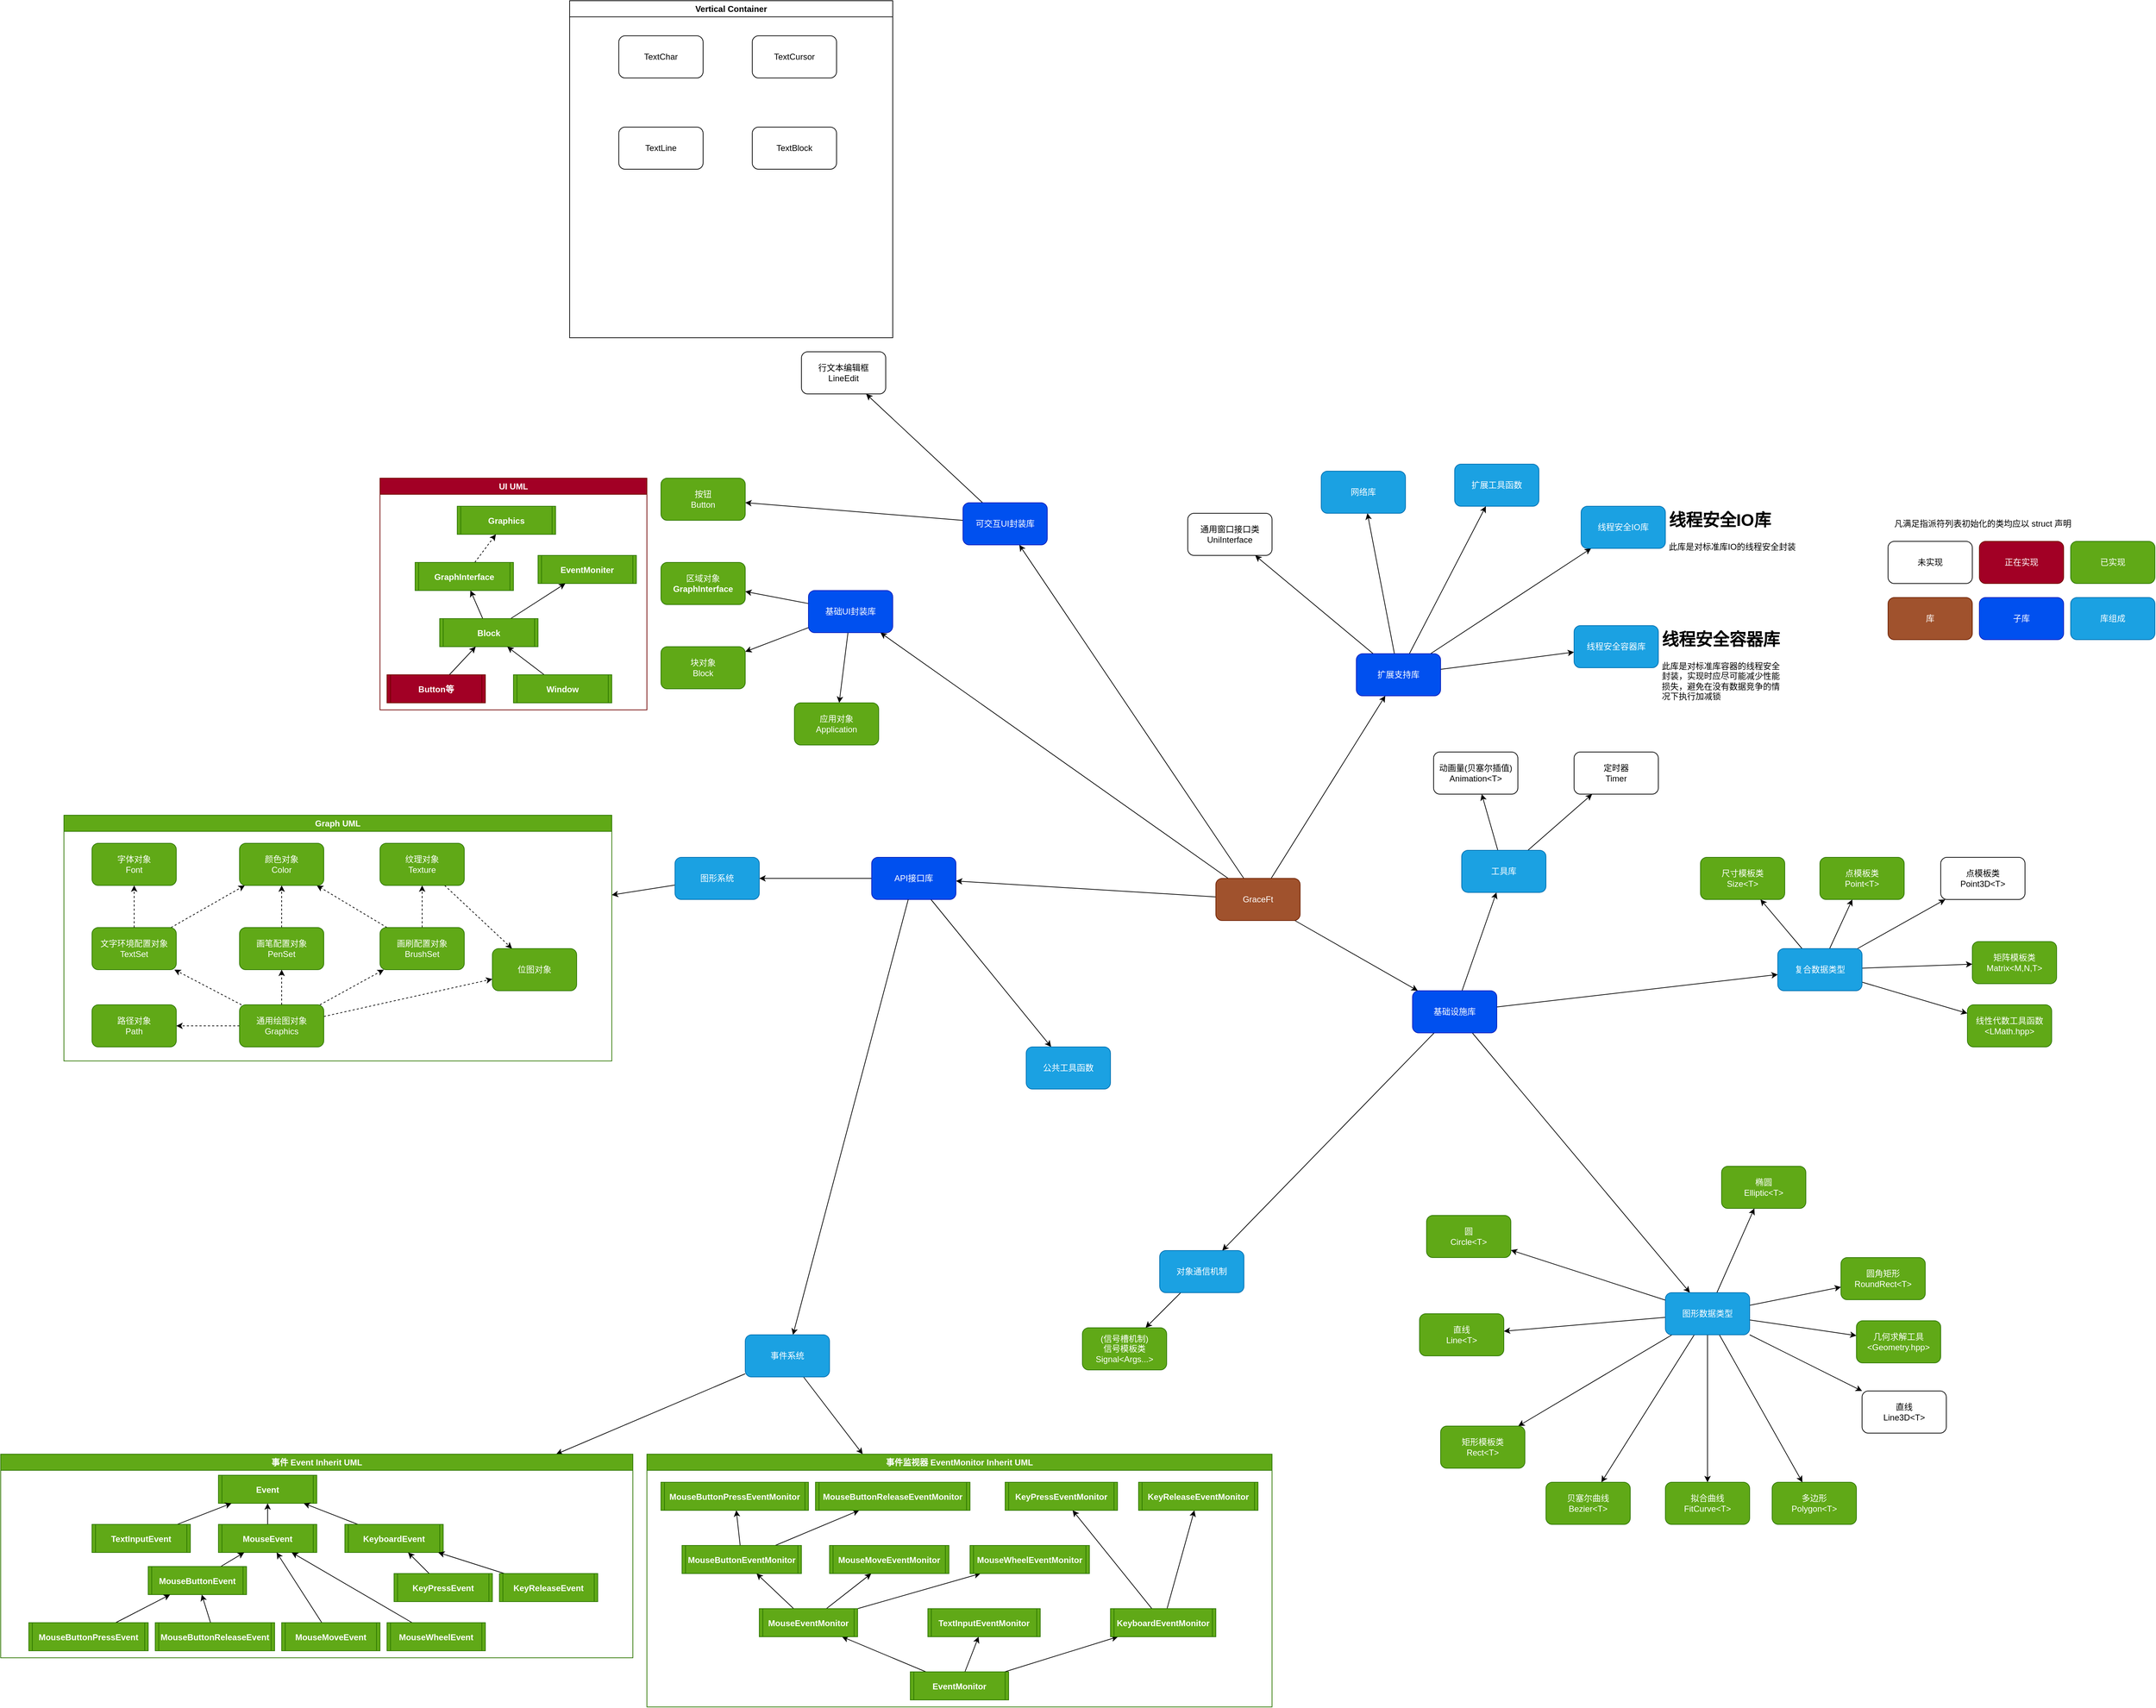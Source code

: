 <mxfile>
    <diagram id="NkuJCX3ARFkseNm6hfjC" name="第 1 页">
        <mxGraphModel dx="3231" dy="2379" grid="1" gridSize="10" guides="1" tooltips="1" connect="1" arrows="1" fold="1" page="0" pageScale="1" pageWidth="827" pageHeight="1169" math="0" shadow="0">
            <root>
                <mxCell id="0"/>
                <mxCell id="1" parent="0"/>
                <mxCell id="20" style="edgeStyle=none;html=1;" parent="1" source="2" target="3" edge="1">
                    <mxGeometry relative="1" as="geometry"/>
                </mxCell>
                <mxCell id="21" style="edgeStyle=none;html=1;" parent="1" source="84" target="4" edge="1">
                    <mxGeometry relative="1" as="geometry"/>
                </mxCell>
                <mxCell id="27" style="edgeStyle=none;html=1;" parent="1" source="2" target="26" edge="1">
                    <mxGeometry relative="1" as="geometry"/>
                </mxCell>
                <mxCell id="30" style="edgeStyle=none;html=1;" parent="1" source="2" target="29" edge="1">
                    <mxGeometry relative="1" as="geometry"/>
                </mxCell>
                <mxCell id="32" style="edgeStyle=none;html=1;" parent="1" source="84" target="31" edge="1">
                    <mxGeometry relative="1" as="geometry"/>
                </mxCell>
                <mxCell id="45" style="edgeStyle=none;html=1;" parent="1" source="2" target="44" edge="1">
                    <mxGeometry relative="1" as="geometry"/>
                </mxCell>
                <mxCell id="85" style="edgeStyle=none;html=1;" parent="1" source="2" target="84" edge="1">
                    <mxGeometry relative="1" as="geometry"/>
                </mxCell>
                <mxCell id="2" value="GraceFt" style="rounded=1;whiteSpace=wrap;html=1;fillColor=#a0522d;fontColor=#ffffff;strokeColor=#6D1F00;" parent="1" vertex="1">
                    <mxGeometry x="90" y="-240" width="120" height="60" as="geometry"/>
                </mxCell>
                <mxCell id="18" style="edgeStyle=none;html=1;" parent="1" source="3" target="6" edge="1">
                    <mxGeometry relative="1" as="geometry"/>
                </mxCell>
                <mxCell id="19" style="edgeStyle=none;html=1;" parent="1" source="3" target="7" edge="1">
                    <mxGeometry relative="1" as="geometry"/>
                </mxCell>
                <mxCell id="66" style="edgeStyle=none;html=1;" parent="1" source="3" target="65" edge="1">
                    <mxGeometry relative="1" as="geometry"/>
                </mxCell>
                <mxCell id="232" style="edgeStyle=none;html=1;" parent="1" source="3" target="231" edge="1">
                    <mxGeometry relative="1" as="geometry"/>
                </mxCell>
                <mxCell id="3" value="基础设施库" style="rounded=1;whiteSpace=wrap;html=1;fillColor=#0050ef;fontColor=#ffffff;strokeColor=#001DBC;" parent="1" vertex="1">
                    <mxGeometry x="370" y="-80" width="120" height="60" as="geometry"/>
                </mxCell>
                <mxCell id="4" value="线程安全容器库" style="rounded=1;whiteSpace=wrap;html=1;fillColor=#1ba1e2;fontColor=#ffffff;strokeColor=#006EAF;" parent="1" vertex="1">
                    <mxGeometry x="600" y="-600" width="120" height="60" as="geometry"/>
                </mxCell>
                <mxCell id="15" style="edgeStyle=none;html=1;" parent="1" source="6" target="9" edge="1">
                    <mxGeometry relative="1" as="geometry"/>
                </mxCell>
                <mxCell id="16" style="edgeStyle=none;html=1;" parent="1" source="6" target="10" edge="1">
                    <mxGeometry relative="1" as="geometry"/>
                </mxCell>
                <mxCell id="17" style="edgeStyle=none;html=1;" parent="1" source="65" target="11" edge="1">
                    <mxGeometry relative="1" as="geometry"/>
                </mxCell>
                <mxCell id="61" style="edgeStyle=none;html=1;" parent="1" source="6" target="60" edge="1">
                    <mxGeometry relative="1" as="geometry"/>
                </mxCell>
                <mxCell id="90" style="edgeStyle=none;html=1;" parent="1" source="6" target="88" edge="1">
                    <mxGeometry relative="1" as="geometry"/>
                </mxCell>
                <mxCell id="174" style="edgeStyle=none;html=1;" parent="1" source="6" target="173" edge="1">
                    <mxGeometry relative="1" as="geometry"/>
                </mxCell>
                <mxCell id="6" value="复合数据类型" style="rounded=1;whiteSpace=wrap;html=1;fillColor=#1ba1e2;fontColor=#ffffff;strokeColor=#006EAF;" parent="1" vertex="1">
                    <mxGeometry x="890" y="-140" width="120" height="60" as="geometry"/>
                </mxCell>
                <mxCell id="23" style="edgeStyle=none;html=1;" parent="1" source="7" target="22" edge="1">
                    <mxGeometry relative="1" as="geometry"/>
                </mxCell>
                <mxCell id="7" value="对象通信机制" style="rounded=1;whiteSpace=wrap;html=1;fillColor=#1ba1e2;fontColor=#ffffff;strokeColor=#006EAF;" parent="1" vertex="1">
                    <mxGeometry x="10" y="290" width="120" height="60" as="geometry"/>
                </mxCell>
                <mxCell id="9" value="点模板类&lt;br&gt;Point&amp;lt;T&amp;gt;" style="rounded=1;whiteSpace=wrap;html=1;fillColor=#60a917;strokeColor=#2D7600;fontColor=#ffffff;" parent="1" vertex="1">
                    <mxGeometry x="950" y="-270" width="120" height="60" as="geometry"/>
                </mxCell>
                <mxCell id="10" value="尺寸模板类&lt;br&gt;Size&amp;lt;T&amp;gt;" style="rounded=1;whiteSpace=wrap;html=1;fillColor=#60a917;fontColor=#ffffff;strokeColor=#2D7600;" parent="1" vertex="1">
                    <mxGeometry x="780" y="-270" width="120" height="60" as="geometry"/>
                </mxCell>
                <mxCell id="11" value="矩形模板类&lt;br&gt;Rect&amp;lt;T&amp;gt;" style="rounded=1;whiteSpace=wrap;html=1;fillColor=#60a917;fontColor=#ffffff;strokeColor=#2D7600;" parent="1" vertex="1">
                    <mxGeometry x="410" y="540" width="120" height="60" as="geometry"/>
                </mxCell>
                <mxCell id="22" value="(信号槽机制)&lt;br&gt;信号模板类&lt;br&gt;Signal&amp;lt;Args...&amp;gt;" style="rounded=1;whiteSpace=wrap;html=1;fillColor=#60a917;fontColor=#ffffff;strokeColor=#2D7600;" parent="1" vertex="1">
                    <mxGeometry x="-100" y="400" width="120" height="60" as="geometry"/>
                </mxCell>
                <mxCell id="59" style="edgeStyle=none;html=1;" parent="1" source="26" target="58" edge="1">
                    <mxGeometry relative="1" as="geometry"/>
                </mxCell>
                <mxCell id="182" style="edgeStyle=none;html=1;" parent="1" source="26" target="181" edge="1">
                    <mxGeometry relative="1" as="geometry"/>
                </mxCell>
                <mxCell id="26" value="API接口库" style="rounded=1;whiteSpace=wrap;html=1;fillColor=#0050ef;fontColor=#ffffff;strokeColor=#001DBC;" parent="1" vertex="1">
                    <mxGeometry x="-400" y="-270" width="120" height="60" as="geometry"/>
                </mxCell>
                <mxCell id="78" style="edgeStyle=none;html=1;" parent="1" source="29" target="77" edge="1">
                    <mxGeometry relative="1" as="geometry"/>
                </mxCell>
                <mxCell id="240" style="edgeStyle=none;html=1;" edge="1" parent="1" source="29" target="239">
                    <mxGeometry relative="1" as="geometry"/>
                </mxCell>
                <mxCell id="29" value="可交互UI封装库" style="rounded=1;whiteSpace=wrap;html=1;fillColor=#0050ef;fontColor=#ffffff;strokeColor=#001DBC;" parent="1" vertex="1">
                    <mxGeometry x="-270" y="-775" width="120" height="60" as="geometry"/>
                </mxCell>
                <mxCell id="31" value="线程安全IO库" style="rounded=1;whiteSpace=wrap;html=1;fillColor=#1ba1e2;fontColor=#ffffff;strokeColor=#006EAF;" parent="1" vertex="1">
                    <mxGeometry x="610" y="-770" width="120" height="60" as="geometry"/>
                </mxCell>
                <mxCell id="35" value="&lt;h1&gt;线程安全容器库&lt;/h1&gt;&lt;div&gt;此库是对标准库容器的线程安全封装，实现时应尽可能减少性能损失，避免在没有数据竞争的情况下执行加减锁&lt;/div&gt;" style="text;html=1;strokeColor=none;fillColor=none;spacing=5;spacingTop=-20;whiteSpace=wrap;overflow=hidden;rounded=0;" parent="1" vertex="1">
                    <mxGeometry x="720" y="-600" width="180" height="110" as="geometry"/>
                </mxCell>
                <mxCell id="36" value="&lt;h1&gt;线程安全IO库&lt;/h1&gt;&lt;div&gt;此库是对标准库IO的线程安全封装&lt;/div&gt;" style="text;html=1;strokeColor=none;fillColor=none;spacing=5;spacingTop=-20;whiteSpace=wrap;overflow=hidden;rounded=0;" parent="1" vertex="1">
                    <mxGeometry x="730" y="-770" width="190" height="70" as="geometry"/>
                </mxCell>
                <mxCell id="42" value="凡满足指派符列表初始化的类均应以 struct 声明" style="text;html=1;strokeColor=none;fillColor=none;align=center;verticalAlign=middle;whiteSpace=wrap;rounded=0;" parent="1" vertex="1">
                    <mxGeometry x="1047" y="-760" width="270" height="30" as="geometry"/>
                </mxCell>
                <mxCell id="51" style="edgeStyle=none;html=1;" parent="1" source="44" target="50" edge="1">
                    <mxGeometry relative="1" as="geometry"/>
                </mxCell>
                <mxCell id="53" style="edgeStyle=none;html=1;" parent="1" source="44" target="52" edge="1">
                    <mxGeometry relative="1" as="geometry"/>
                </mxCell>
                <mxCell id="227" style="edgeStyle=none;html=1;" parent="1" source="44" target="226" edge="1">
                    <mxGeometry relative="1" as="geometry"/>
                </mxCell>
                <mxCell id="44" value="基础UI封装库" style="rounded=1;whiteSpace=wrap;html=1;fillColor=#0050ef;fontColor=#ffffff;strokeColor=#001DBC;" parent="1" vertex="1">
                    <mxGeometry x="-490" y="-650" width="120" height="60" as="geometry"/>
                </mxCell>
                <mxCell id="50" value="区域对象&lt;br&gt;&lt;span style=&quot;color: rgb(255, 255, 255); font-weight: 700;&quot;&gt;GraphInterface&lt;/span&gt;" style="rounded=1;whiteSpace=wrap;html=1;fillColor=#60a917;fontColor=#ffffff;strokeColor=#2D7600;" parent="1" vertex="1">
                    <mxGeometry x="-700" y="-690" width="120" height="60" as="geometry"/>
                </mxCell>
                <mxCell id="52" value="块对象&lt;br&gt;Block" style="rounded=1;whiteSpace=wrap;html=1;fillColor=#60a917;fontColor=#ffffff;strokeColor=#2D7600;" parent="1" vertex="1">
                    <mxGeometry x="-700" y="-570" width="120" height="60" as="geometry"/>
                </mxCell>
                <mxCell id="57" style="edgeStyle=none;html=1;" parent="1" source="26" target="56" edge="1">
                    <mxGeometry relative="1" as="geometry"/>
                </mxCell>
                <mxCell id="152" style="edgeStyle=none;html=1;" parent="1" source="56" target="93" edge="1">
                    <mxGeometry relative="1" as="geometry"/>
                </mxCell>
                <mxCell id="153" style="edgeStyle=none;html=1;" parent="1" source="56" target="115" edge="1">
                    <mxGeometry relative="1" as="geometry"/>
                </mxCell>
                <mxCell id="56" value="事件系统" style="rounded=1;whiteSpace=wrap;html=1;fillColor=#1ba1e2;fontColor=#ffffff;strokeColor=#006EAF;" parent="1" vertex="1">
                    <mxGeometry x="-580" y="410" width="120" height="60" as="geometry"/>
                </mxCell>
                <mxCell id="58" value="公共工具函数" style="rounded=1;whiteSpace=wrap;html=1;fillColor=#1ba1e2;fontColor=#ffffff;strokeColor=#006EAF;" parent="1" vertex="1">
                    <mxGeometry x="-180" width="120" height="60" as="geometry"/>
                </mxCell>
                <mxCell id="60" value="矩阵模板类&lt;br&gt;Matrix&amp;lt;M,N,T&amp;gt;" style="rounded=1;whiteSpace=wrap;html=1;fillColor=#60a917;fontColor=#ffffff;strokeColor=#2D7600;fontStyle=0" parent="1" vertex="1">
                    <mxGeometry x="1167" y="-150" width="120" height="60" as="geometry"/>
                </mxCell>
                <mxCell id="62" value="未实现" style="rounded=1;whiteSpace=wrap;html=1;" parent="1" vertex="1">
                    <mxGeometry x="1047" y="-720" width="120" height="60" as="geometry"/>
                </mxCell>
                <mxCell id="63" value="正在实现" style="rounded=1;whiteSpace=wrap;html=1;fillColor=#a20025;fontColor=#ffffff;strokeColor=#6F0000;" parent="1" vertex="1">
                    <mxGeometry x="1177" y="-720" width="120" height="60" as="geometry"/>
                </mxCell>
                <mxCell id="64" value="已实现" style="rounded=1;whiteSpace=wrap;html=1;fillColor=#60a917;fontColor=#ffffff;strokeColor=#2D7600;" parent="1" vertex="1">
                    <mxGeometry x="1307" y="-720" width="120" height="60" as="geometry"/>
                </mxCell>
                <mxCell id="68" style="edgeStyle=none;html=1;" parent="1" source="65" target="213" edge="1">
                    <mxGeometry relative="1" as="geometry">
                        <mxPoint x="620" y="372.609" as="targetPoint"/>
                    </mxGeometry>
                </mxCell>
                <mxCell id="70" style="edgeStyle=none;html=1;" parent="1" source="65" target="69" edge="1">
                    <mxGeometry relative="1" as="geometry"/>
                </mxCell>
                <mxCell id="72" style="edgeStyle=none;html=1;" parent="1" source="65" target="71" edge="1">
                    <mxGeometry relative="1" as="geometry"/>
                </mxCell>
                <mxCell id="74" style="edgeStyle=none;html=1;" parent="1" source="65" target="214" edge="1">
                    <mxGeometry relative="1" as="geometry">
                        <mxPoint x="690" y="440" as="targetPoint"/>
                    </mxGeometry>
                </mxCell>
                <mxCell id="172" style="edgeStyle=none;html=1;" parent="1" source="65" target="171" edge="1">
                    <mxGeometry relative="1" as="geometry"/>
                </mxCell>
                <mxCell id="176" style="edgeStyle=none;html=1;" parent="1" source="65" target="175" edge="1">
                    <mxGeometry relative="1" as="geometry"/>
                </mxCell>
                <mxCell id="221" style="edgeStyle=none;html=1;" parent="1" source="65" target="220" edge="1">
                    <mxGeometry relative="1" as="geometry"/>
                </mxCell>
                <mxCell id="223" style="edgeStyle=none;html=1;" parent="1" source="65" target="222" edge="1">
                    <mxGeometry relative="1" as="geometry"/>
                </mxCell>
                <mxCell id="225" style="edgeStyle=none;html=1;" parent="1" source="65" target="224" edge="1">
                    <mxGeometry relative="1" as="geometry"/>
                </mxCell>
                <mxCell id="65" value="图形数据类型" style="rounded=1;whiteSpace=wrap;html=1;fillColor=#1ba1e2;fontColor=#ffffff;strokeColor=#006EAF;" parent="1" vertex="1">
                    <mxGeometry x="730" y="350" width="120" height="60" as="geometry"/>
                </mxCell>
                <mxCell id="69" value="圆角矩形&lt;br&gt;RoundRect&amp;lt;T&amp;gt;" style="rounded=1;whiteSpace=wrap;html=1;fillColor=#60a917;fontColor=#ffffff;strokeColor=#2D7600;" parent="1" vertex="1">
                    <mxGeometry x="980" y="300" width="120" height="60" as="geometry"/>
                </mxCell>
                <mxCell id="71" value="椭圆&lt;br&gt;Elliptic&amp;lt;T&amp;gt;" style="rounded=1;whiteSpace=wrap;html=1;fillColor=#60a917;fontColor=#ffffff;strokeColor=#2D7600;" parent="1" vertex="1">
                    <mxGeometry x="810" y="170" width="120" height="60" as="geometry"/>
                </mxCell>
                <mxCell id="77" value="按钮&lt;br&gt;Button" style="rounded=1;whiteSpace=wrap;html=1;fillColor=#60a917;fontColor=#ffffff;strokeColor=#2D7600;" parent="1" vertex="1">
                    <mxGeometry x="-700" y="-810" width="120" height="60" as="geometry"/>
                </mxCell>
                <mxCell id="81" value="子库" style="rounded=1;whiteSpace=wrap;html=1;fillColor=#0050ef;fontColor=#ffffff;strokeColor=#001DBC;" parent="1" vertex="1">
                    <mxGeometry x="1177" y="-640" width="120" height="60" as="geometry"/>
                </mxCell>
                <mxCell id="82" value="库" style="rounded=1;whiteSpace=wrap;html=1;fillColor=#a0522d;fontColor=#ffffff;strokeColor=#6D1F00;" parent="1" vertex="1">
                    <mxGeometry x="1047" y="-640" width="120" height="60" as="geometry"/>
                </mxCell>
                <mxCell id="83" value="库组成" style="rounded=1;whiteSpace=wrap;html=1;fillColor=#1ba1e2;fontColor=#ffffff;strokeColor=#006EAF;" parent="1" vertex="1">
                    <mxGeometry x="1307" y="-640" width="120" height="60" as="geometry"/>
                </mxCell>
                <mxCell id="87" style="edgeStyle=none;html=1;" parent="1" source="84" target="86" edge="1">
                    <mxGeometry relative="1" as="geometry"/>
                </mxCell>
                <mxCell id="151" style="edgeStyle=none;html=1;" parent="1" source="84" target="150" edge="1">
                    <mxGeometry relative="1" as="geometry"/>
                </mxCell>
                <mxCell id="236" style="edgeStyle=none;html=1;" parent="1" source="84" target="235" edge="1">
                    <mxGeometry relative="1" as="geometry"/>
                </mxCell>
                <mxCell id="84" value="扩展支持库" style="rounded=1;whiteSpace=wrap;html=1;fillColor=#0050ef;fontColor=#ffffff;strokeColor=#001DBC;" parent="1" vertex="1">
                    <mxGeometry x="290" y="-560" width="120" height="60" as="geometry"/>
                </mxCell>
                <mxCell id="86" value="网络库" style="rounded=1;whiteSpace=wrap;html=1;fillColor=#1ba1e2;fontColor=#ffffff;strokeColor=#006EAF;" parent="1" vertex="1">
                    <mxGeometry x="240" y="-820" width="120" height="60" as="geometry"/>
                </mxCell>
                <mxCell id="88" value="线性代数工具函数&lt;br&gt;&amp;lt;LMath.hpp&amp;gt;" style="rounded=1;whiteSpace=wrap;html=1;fontStyle=0;fillColor=#60a917;fontColor=#ffffff;strokeColor=#2D7600;" parent="1" vertex="1">
                    <mxGeometry x="1160" y="-60" width="120" height="60" as="geometry"/>
                </mxCell>
                <mxCell id="93" value="事件 Event Inherit UML" style="swimlane;whiteSpace=wrap;html=1;fillColor=#60a917;fontColor=#ffffff;strokeColor=#2D7600;" parent="1" vertex="1">
                    <mxGeometry x="-1640" y="580" width="900" height="290" as="geometry">
                        <mxRectangle x="-1960" y="-580" width="140" height="30" as="alternateBounds"/>
                    </mxGeometry>
                </mxCell>
                <mxCell id="94" value="Event" style="shape=process2;fixedSize=1;size=5;fontStyle=1;fillColor=#60a917;fontColor=#ffffff;strokeColor=#2D7600;" parent="93" vertex="1">
                    <mxGeometry x="310" y="30" width="140" height="40" as="geometry"/>
                </mxCell>
                <mxCell id="98" style="edgeStyle=none;html=1;" parent="93" source="95" target="94" edge="1">
                    <mxGeometry relative="1" as="geometry"/>
                </mxCell>
                <mxCell id="95" value="MouseEvent" style="shape=process2;fixedSize=1;size=5;fontStyle=1;fillColor=#60a917;fontColor=#ffffff;strokeColor=#2D7600;" parent="93" vertex="1">
                    <mxGeometry x="310" y="100" width="140" height="40" as="geometry"/>
                </mxCell>
                <mxCell id="99" style="edgeStyle=none;html=1;" parent="93" source="96" target="94" edge="1">
                    <mxGeometry relative="1" as="geometry"/>
                </mxCell>
                <mxCell id="96" value="KeyboardEvent" style="shape=process2;fixedSize=1;size=5;fontStyle=1;fillColor=#60a917;fontColor=#ffffff;strokeColor=#2D7600;" parent="93" vertex="1">
                    <mxGeometry x="490" y="100" width="140" height="40" as="geometry"/>
                </mxCell>
                <mxCell id="104" style="edgeStyle=none;html=1;" parent="93" source="101" target="95" edge="1">
                    <mxGeometry relative="1" as="geometry"/>
                </mxCell>
                <mxCell id="101" value="MouseButtonEvent" style="shape=process2;fixedSize=1;size=5;fontStyle=1;fillColor=#60a917;fontColor=#ffffff;strokeColor=#2D7600;" parent="93" vertex="1">
                    <mxGeometry x="210" y="160" width="140" height="40" as="geometry"/>
                </mxCell>
                <mxCell id="106" style="edgeStyle=none;html=1;" parent="93" source="102" target="95" edge="1">
                    <mxGeometry relative="1" as="geometry"/>
                </mxCell>
                <mxCell id="102" value="MouseMoveEvent" style="shape=process2;fixedSize=1;size=5;fontStyle=1;fillColor=#60a917;fontColor=#ffffff;strokeColor=#2D7600;" parent="93" vertex="1">
                    <mxGeometry x="400" y="240" width="140" height="40" as="geometry"/>
                </mxCell>
                <mxCell id="105" style="edgeStyle=none;html=1;" parent="93" source="103" target="95" edge="1">
                    <mxGeometry relative="1" as="geometry"/>
                </mxCell>
                <mxCell id="103" value="MouseWheelEvent" style="shape=process2;fixedSize=1;size=5;fontStyle=1;fillColor=#60a917;fontColor=#ffffff;strokeColor=#2D7600;" parent="93" vertex="1">
                    <mxGeometry x="550" y="240" width="140" height="40" as="geometry"/>
                </mxCell>
                <mxCell id="109" style="edgeStyle=none;html=1;" parent="93" source="107" target="96" edge="1">
                    <mxGeometry relative="1" as="geometry"/>
                </mxCell>
                <mxCell id="107" value="KeyPressEvent" style="shape=process2;fixedSize=1;size=5;fontStyle=1;fillColor=#60a917;fontColor=#ffffff;strokeColor=#2D7600;" parent="93" vertex="1">
                    <mxGeometry x="560" y="170" width="140" height="40" as="geometry"/>
                </mxCell>
                <mxCell id="110" style="edgeStyle=none;html=1;" parent="93" source="108" target="96" edge="1">
                    <mxGeometry relative="1" as="geometry"/>
                </mxCell>
                <mxCell id="108" value="KeyReleaseEvent" style="shape=process2;fixedSize=1;size=5;fontStyle=1;fillColor=#60a917;fontColor=#ffffff;strokeColor=#2D7600;" parent="93" vertex="1">
                    <mxGeometry x="710" y="170" width="140" height="40" as="geometry"/>
                </mxCell>
                <mxCell id="113" style="edgeStyle=none;html=1;" parent="93" source="111" target="101" edge="1">
                    <mxGeometry relative="1" as="geometry"/>
                </mxCell>
                <mxCell id="111" value="MouseButtonPressEvent" style="shape=process2;fixedSize=1;size=5;fontStyle=1;fillColor=#60a917;fontColor=#ffffff;strokeColor=#2D7600;" parent="93" vertex="1">
                    <mxGeometry x="40" y="240" width="170" height="40" as="geometry"/>
                </mxCell>
                <mxCell id="114" style="edgeStyle=none;html=1;" parent="93" source="112" target="101" edge="1">
                    <mxGeometry relative="1" as="geometry"/>
                </mxCell>
                <mxCell id="112" value="MouseButtonReleaseEvent" style="shape=process2;fixedSize=1;size=5;fontStyle=1;fillColor=#60a917;fontColor=#ffffff;strokeColor=#2D7600;" parent="93" vertex="1">
                    <mxGeometry x="220" y="240" width="170" height="40" as="geometry"/>
                </mxCell>
                <mxCell id="178" style="edgeStyle=none;html=1;" parent="93" source="177" target="94" edge="1">
                    <mxGeometry relative="1" as="geometry"/>
                </mxCell>
                <mxCell id="177" value="TextInputEvent" style="shape=process2;fixedSize=1;size=5;fontStyle=1;fillColor=#60a917;fontColor=#ffffff;strokeColor=#2D7600;" parent="93" vertex="1">
                    <mxGeometry x="130" y="100" width="140" height="40" as="geometry"/>
                </mxCell>
                <mxCell id="115" value="事件监视器 EventMonitor Inherit UML" style="swimlane;whiteSpace=wrap;html=1;fillColor=#60a917;fontColor=#ffffff;strokeColor=#2D7600;" parent="1" vertex="1">
                    <mxGeometry x="-720" y="580" width="890" height="360" as="geometry"/>
                </mxCell>
                <mxCell id="135" style="edgeStyle=none;html=1;" parent="115" source="116" target="118" edge="1">
                    <mxGeometry relative="1" as="geometry"/>
                </mxCell>
                <mxCell id="136" style="edgeStyle=none;html=1;" parent="115" source="116" target="120" edge="1">
                    <mxGeometry relative="1" as="geometry"/>
                </mxCell>
                <mxCell id="180" style="edgeStyle=none;html=1;" parent="115" source="116" target="179" edge="1">
                    <mxGeometry relative="1" as="geometry"/>
                </mxCell>
                <mxCell id="116" value="EventMonitor" style="shape=process2;fixedSize=1;size=5;fontStyle=1;fillColor=#60a917;fontColor=#ffffff;strokeColor=#2D7600;" parent="115" vertex="1">
                    <mxGeometry x="375" y="310" width="140" height="40" as="geometry"/>
                </mxCell>
                <mxCell id="142" style="edgeStyle=none;html=1;" parent="115" source="118" target="122" edge="1">
                    <mxGeometry relative="1" as="geometry"/>
                </mxCell>
                <mxCell id="143" style="edgeStyle=none;html=1;" parent="115" source="118" target="124" edge="1">
                    <mxGeometry relative="1" as="geometry"/>
                </mxCell>
                <mxCell id="144" style="edgeStyle=none;html=1;" parent="115" source="118" target="126" edge="1">
                    <mxGeometry relative="1" as="geometry"/>
                </mxCell>
                <mxCell id="118" value="MouseEventMonitor" style="shape=process2;fixedSize=1;size=5;fontStyle=1;fillColor=#60a917;fontColor=#ffffff;strokeColor=#2D7600;" parent="115" vertex="1">
                    <mxGeometry x="160" y="220" width="140" height="40" as="geometry"/>
                </mxCell>
                <mxCell id="138" style="edgeStyle=none;html=1;" parent="115" source="120" target="128" edge="1">
                    <mxGeometry relative="1" as="geometry"/>
                </mxCell>
                <mxCell id="139" style="edgeStyle=none;html=1;" parent="115" source="120" target="130" edge="1">
                    <mxGeometry relative="1" as="geometry"/>
                </mxCell>
                <mxCell id="120" value="KeyboardEventMonitor" style="shape=process2;fixedSize=1;size=5;fontStyle=1;fillColor=#60a917;fontColor=#ffffff;strokeColor=#2D7600;" parent="115" vertex="1">
                    <mxGeometry x="660" y="220" width="150" height="40" as="geometry"/>
                </mxCell>
                <mxCell id="140" style="edgeStyle=none;html=1;" parent="115" source="122" target="132" edge="1">
                    <mxGeometry relative="1" as="geometry"/>
                </mxCell>
                <mxCell id="141" style="edgeStyle=none;html=1;" parent="115" source="122" target="134" edge="1">
                    <mxGeometry relative="1" as="geometry"/>
                </mxCell>
                <mxCell id="122" value="MouseButtonEventMonitor" style="shape=process2;fixedSize=1;size=5;fontStyle=1;fillColor=#60a917;fontColor=#ffffff;strokeColor=#2D7600;" parent="115" vertex="1">
                    <mxGeometry x="50" y="130" width="170" height="40" as="geometry"/>
                </mxCell>
                <mxCell id="124" value="MouseMoveEventMonitor" style="shape=process2;fixedSize=1;size=5;fontStyle=1;fillColor=#60a917;fontColor=#ffffff;strokeColor=#2D7600;" parent="115" vertex="1">
                    <mxGeometry x="260" y="130" width="170" height="40" as="geometry"/>
                </mxCell>
                <mxCell id="126" value="MouseWheelEventMonitor" style="shape=process2;fixedSize=1;size=5;fontStyle=1;fillColor=#60a917;fontColor=#ffffff;strokeColor=#2D7600;" parent="115" vertex="1">
                    <mxGeometry x="460" y="130" width="170" height="40" as="geometry"/>
                </mxCell>
                <mxCell id="128" value="KeyPressEventMonitor" style="shape=process2;fixedSize=1;size=5;fontStyle=1;fillColor=#60a917;fontColor=#ffffff;strokeColor=#2D7600;" parent="115" vertex="1">
                    <mxGeometry x="510" y="40" width="160" height="40" as="geometry"/>
                </mxCell>
                <mxCell id="130" value="KeyReleaseEventMonitor" style="shape=process2;fixedSize=1;size=5;fontStyle=1;fillColor=#60a917;fontColor=#ffffff;strokeColor=#2D7600;" parent="115" vertex="1">
                    <mxGeometry x="700" y="40" width="170" height="40" as="geometry"/>
                </mxCell>
                <mxCell id="132" value="MouseButtonPressEventMonitor" style="shape=process2;fixedSize=1;size=5;fontStyle=1;fillColor=#60a917;fontColor=#ffffff;strokeColor=#2D7600;" parent="115" vertex="1">
                    <mxGeometry x="20" y="40" width="210" height="40" as="geometry"/>
                </mxCell>
                <mxCell id="134" value="MouseButtonReleaseEventMonitor" style="shape=process2;fixedSize=1;size=5;fontStyle=1;fillColor=#60a917;fontColor=#ffffff;strokeColor=#2D7600;" parent="115" vertex="1">
                    <mxGeometry x="240" y="40" width="220" height="40" as="geometry"/>
                </mxCell>
                <mxCell id="179" value="TextInputEventMonitor" style="shape=process2;fixedSize=1;size=5;fontStyle=1;fillColor=#60a917;fontColor=#ffffff;strokeColor=#2D7600;" parent="115" vertex="1">
                    <mxGeometry x="400" y="220" width="160" height="40" as="geometry"/>
                </mxCell>
                <mxCell id="150" value="扩展工具函数" style="rounded=1;whiteSpace=wrap;html=1;fillColor=#1ba1e2;fontColor=#ffffff;strokeColor=#006EAF;" parent="1" vertex="1">
                    <mxGeometry x="430" y="-830" width="120" height="60" as="geometry"/>
                </mxCell>
                <mxCell id="154" value="UI UML" style="swimlane;whiteSpace=wrap;html=1;fillColor=#a20025;fontColor=#ffffff;strokeColor=#6F0000;" parent="1" vertex="1">
                    <mxGeometry x="-1100" y="-810" width="380" height="330" as="geometry"/>
                </mxCell>
                <mxCell id="155" value="EventMoniter" style="shape=process2;fixedSize=1;size=5;fontStyle=1;fillColor=#60a917;fontColor=#ffffff;strokeColor=#2D7600;" parent="154" vertex="1">
                    <mxGeometry x="225" y="110" width="140" height="40" as="geometry"/>
                </mxCell>
                <mxCell id="157" style="edgeStyle=none;html=1;" parent="154" source="156" target="155" edge="1">
                    <mxGeometry relative="1" as="geometry"/>
                </mxCell>
                <mxCell id="169" style="edgeStyle=none;html=1;" parent="154" source="156" target="163" edge="1">
                    <mxGeometry relative="1" as="geometry"/>
                </mxCell>
                <mxCell id="156" value="Block" style="shape=process2;fixedSize=1;size=5;fontStyle=1;fillColor=#60a917;fontColor=#ffffff;strokeColor=#2D7600;" parent="154" vertex="1">
                    <mxGeometry x="85" y="200" width="140" height="40" as="geometry"/>
                </mxCell>
                <mxCell id="161" value="Graphics" style="shape=process2;fixedSize=1;size=5;fontStyle=1;fillColor=#60a917;fontColor=#ffffff;strokeColor=#2D7600;" parent="154" vertex="1">
                    <mxGeometry x="110" y="40" width="140" height="40" as="geometry"/>
                </mxCell>
                <mxCell id="164" style="edgeStyle=none;html=1;dashed=1;" parent="154" source="163" target="161" edge="1">
                    <mxGeometry relative="1" as="geometry"/>
                </mxCell>
                <mxCell id="163" value="GraphInterface" style="shape=process2;fixedSize=1;size=5;fontStyle=1;fillColor=#60a917;fontColor=#ffffff;strokeColor=#2D7600;" parent="154" vertex="1">
                    <mxGeometry x="50" y="120" width="140" height="40" as="geometry"/>
                </mxCell>
                <mxCell id="168" style="edgeStyle=none;html=1;" parent="154" source="167" target="156" edge="1">
                    <mxGeometry relative="1" as="geometry">
                        <mxPoint x="98.75" y="280" as="sourcePoint"/>
                    </mxGeometry>
                </mxCell>
                <mxCell id="167" value="Button等" style="shape=process2;fixedSize=1;size=5;fontStyle=1;fillColor=#a20025;fontColor=#ffffff;strokeColor=#6F0000;" parent="154" vertex="1">
                    <mxGeometry x="10" y="280" width="140" height="40" as="geometry"/>
                </mxCell>
                <mxCell id="230" style="edgeStyle=none;html=1;" parent="154" source="229" target="156" edge="1">
                    <mxGeometry relative="1" as="geometry"/>
                </mxCell>
                <mxCell id="229" value="Window" style="shape=process2;fixedSize=1;size=5;fontStyle=1;fillColor=#60a917;fontColor=#ffffff;strokeColor=#2D7600;" parent="154" vertex="1">
                    <mxGeometry x="190" y="280" width="140" height="40" as="geometry"/>
                </mxCell>
                <mxCell id="171" value="几何求解工具&lt;br&gt;&amp;lt;Geometry.hpp&amp;gt;" style="rounded=1;whiteSpace=wrap;html=1;fillColor=#60a917;fontColor=#ffffff;strokeColor=#2D7600;" parent="1" vertex="1">
                    <mxGeometry x="1002" y="390" width="120" height="60" as="geometry"/>
                </mxCell>
                <mxCell id="173" value="点模板类&lt;br&gt;Point3D&amp;lt;T&amp;gt;" style="rounded=1;whiteSpace=wrap;html=1;" parent="1" vertex="1">
                    <mxGeometry x="1122" y="-270" width="120" height="60" as="geometry"/>
                </mxCell>
                <mxCell id="175" value="直线&lt;br&gt;Line3D&amp;lt;T&amp;gt;" style="rounded=1;whiteSpace=wrap;html=1;" parent="1" vertex="1">
                    <mxGeometry x="1010" y="490" width="120" height="60" as="geometry"/>
                </mxCell>
                <mxCell id="205" style="edgeStyle=none;html=1;" parent="1" source="181" target="204" edge="1">
                    <mxGeometry relative="1" as="geometry"/>
                </mxCell>
                <mxCell id="181" value="图形系统" style="rounded=1;whiteSpace=wrap;html=1;fillColor=#1ba1e2;fontColor=#ffffff;strokeColor=#006EAF;" parent="1" vertex="1">
                    <mxGeometry x="-680" y="-270" width="120" height="60" as="geometry"/>
                </mxCell>
                <mxCell id="204" value="Graph UML" style="swimlane;whiteSpace=wrap;html=1;fillColor=#60a917;fontColor=#ffffff;strokeColor=#2D7600;" parent="1" vertex="1">
                    <mxGeometry x="-1550" y="-330" width="780" height="350" as="geometry"/>
                </mxCell>
                <mxCell id="217" style="edgeStyle=none;html=1;dashed=1;" parent="204" source="46" target="215" edge="1">
                    <mxGeometry relative="1" as="geometry"/>
                </mxCell>
                <mxCell id="219" style="edgeStyle=none;html=1;dashed=1;" parent="204" source="46" target="218" edge="1">
                    <mxGeometry relative="1" as="geometry"/>
                </mxCell>
                <mxCell id="46" value="通用绘图对象&lt;br&gt;Graphics" style="rounded=1;whiteSpace=wrap;html=1;fillColor=#60a917;fontColor=#ffffff;strokeColor=#2D7600;" parent="204" vertex="1">
                    <mxGeometry x="250" y="270" width="120" height="60" as="geometry"/>
                </mxCell>
                <mxCell id="209" style="edgeStyle=none;html=1;dashed=1;" parent="204" source="183" target="191" edge="1">
                    <mxGeometry relative="1" as="geometry"/>
                </mxCell>
                <mxCell id="183" value="画笔配置对象&lt;br&gt;PenSet" style="rounded=1;whiteSpace=wrap;html=1;fillColor=#60a917;fontColor=#ffffff;strokeColor=#2D7600;" parent="204" vertex="1">
                    <mxGeometry x="250" y="160" width="120" height="60" as="geometry"/>
                </mxCell>
                <mxCell id="202" style="edgeStyle=none;html=1;dashed=1;" parent="204" source="46" target="183" edge="1">
                    <mxGeometry relative="1" as="geometry"/>
                </mxCell>
                <mxCell id="210" style="edgeStyle=none;html=1;dashed=1;" parent="204" source="185" target="191" edge="1">
                    <mxGeometry relative="1" as="geometry"/>
                </mxCell>
                <mxCell id="212" style="edgeStyle=none;html=1;dashed=1;" parent="204" source="185" target="211" edge="1">
                    <mxGeometry relative="1" as="geometry"/>
                </mxCell>
                <mxCell id="185" value="画刷配置对象&lt;br&gt;BrushSet" style="rounded=1;whiteSpace=wrap;html=1;fillColor=#60a917;fontColor=#ffffff;strokeColor=#2D7600;" parent="204" vertex="1">
                    <mxGeometry x="450" y="160" width="120" height="60" as="geometry"/>
                </mxCell>
                <mxCell id="201" style="edgeStyle=none;html=1;dashed=1;" parent="204" source="46" target="185" edge="1">
                    <mxGeometry relative="1" as="geometry"/>
                </mxCell>
                <mxCell id="207" style="edgeStyle=none;html=1;dashed=1;" parent="204" source="187" target="191" edge="1">
                    <mxGeometry relative="1" as="geometry"/>
                </mxCell>
                <mxCell id="187" value="文字环境配置对象&lt;br&gt;TextSet" style="rounded=1;whiteSpace=wrap;html=1;fillColor=#60a917;fontColor=#ffffff;strokeColor=#2D7600;" parent="204" vertex="1">
                    <mxGeometry x="40" y="160" width="120" height="60" as="geometry"/>
                </mxCell>
                <mxCell id="200" style="edgeStyle=none;html=1;dashed=1;" parent="204" source="46" target="187" edge="1">
                    <mxGeometry relative="1" as="geometry"/>
                </mxCell>
                <mxCell id="191" value="颜色对象&lt;br&gt;Color" style="rounded=1;whiteSpace=wrap;html=1;fillColor=#60a917;fontColor=#ffffff;strokeColor=#2D7600;" parent="204" vertex="1">
                    <mxGeometry x="250" y="40" width="120" height="60" as="geometry"/>
                </mxCell>
                <mxCell id="192" value="字体对象&lt;br&gt;Font" style="rounded=1;whiteSpace=wrap;html=1;fillColor=#60a917;fontColor=#ffffff;strokeColor=#2D7600;" parent="204" vertex="1">
                    <mxGeometry x="40" y="40" width="120" height="60" as="geometry"/>
                </mxCell>
                <mxCell id="198" style="edgeStyle=none;html=1;dashed=1;" parent="204" source="187" target="192" edge="1">
                    <mxGeometry relative="1" as="geometry"/>
                </mxCell>
                <mxCell id="216" style="edgeStyle=none;html=1;dashed=1;" parent="204" source="211" target="215" edge="1">
                    <mxGeometry relative="1" as="geometry"/>
                </mxCell>
                <mxCell id="211" value="纹理对象&lt;br&gt;Texture" style="rounded=1;whiteSpace=wrap;html=1;fillColor=#60a917;fontColor=#ffffff;strokeColor=#2D7600;" parent="204" vertex="1">
                    <mxGeometry x="450" y="40" width="120" height="60" as="geometry"/>
                </mxCell>
                <mxCell id="215" value="位图对象" style="rounded=1;whiteSpace=wrap;html=1;fillColor=#60a917;fontColor=#ffffff;strokeColor=#2D7600;" parent="204" vertex="1">
                    <mxGeometry x="610" y="190" width="120" height="60" as="geometry"/>
                </mxCell>
                <mxCell id="218" value="路径对象&lt;br&gt;Path" style="rounded=1;whiteSpace=wrap;html=1;fillColor=#60a917;fontColor=#ffffff;strokeColor=#2D7600;" parent="204" vertex="1">
                    <mxGeometry x="40" y="270" width="120" height="60" as="geometry"/>
                </mxCell>
                <mxCell id="213" value="圆&lt;br&gt;Circle&amp;lt;T&amp;gt;" style="rounded=1;whiteSpace=wrap;html=1;fillColor=#60a917;fontColor=#ffffff;strokeColor=#2D7600;" parent="1" vertex="1">
                    <mxGeometry x="390" y="240" width="120" height="60" as="geometry"/>
                </mxCell>
                <mxCell id="214" value="直线&lt;br&gt;Line&amp;lt;T&amp;gt;" style="rounded=1;whiteSpace=wrap;html=1;fillColor=#60a917;fontColor=#ffffff;strokeColor=#2D7600;" parent="1" vertex="1">
                    <mxGeometry x="380" y="380" width="120" height="60" as="geometry"/>
                </mxCell>
                <mxCell id="220" value="贝塞尔曲线&lt;br&gt;Bezier&amp;lt;T&amp;gt;" style="rounded=1;whiteSpace=wrap;html=1;fillColor=#60a917;fontColor=#ffffff;strokeColor=#2D7600;" parent="1" vertex="1">
                    <mxGeometry x="560" y="620" width="120" height="60" as="geometry"/>
                </mxCell>
                <mxCell id="222" value="拟合曲线&lt;br&gt;FitCurve&amp;lt;T&amp;gt;" style="rounded=1;whiteSpace=wrap;html=1;fillColor=#60a917;fontColor=#ffffff;strokeColor=#2D7600;" parent="1" vertex="1">
                    <mxGeometry x="730" y="620" width="120" height="60" as="geometry"/>
                </mxCell>
                <mxCell id="224" value="多边形&lt;br&gt;Polygon&amp;lt;T&amp;gt;" style="rounded=1;whiteSpace=wrap;html=1;fillColor=#60a917;fontColor=#ffffff;strokeColor=#2D7600;" parent="1" vertex="1">
                    <mxGeometry x="882" y="620" width="120" height="60" as="geometry"/>
                </mxCell>
                <mxCell id="226" value="应用对象&lt;br&gt;Application" style="rounded=1;whiteSpace=wrap;html=1;fillColor=#60a917;fontColor=#ffffff;strokeColor=#2D7600;" parent="1" vertex="1">
                    <mxGeometry x="-510" y="-490" width="120" height="60" as="geometry"/>
                </mxCell>
                <mxCell id="234" style="edgeStyle=none;html=1;" parent="1" source="231" target="233" edge="1">
                    <mxGeometry relative="1" as="geometry"/>
                </mxCell>
                <mxCell id="238" style="edgeStyle=none;html=1;" parent="1" source="231" target="237" edge="1">
                    <mxGeometry relative="1" as="geometry"/>
                </mxCell>
                <mxCell id="231" value="工具库" style="rounded=1;whiteSpace=wrap;html=1;fillColor=#1ba1e2;fontColor=#ffffff;strokeColor=#006EAF;" parent="1" vertex="1">
                    <mxGeometry x="440" y="-280" width="120" height="60" as="geometry"/>
                </mxCell>
                <mxCell id="233" value="定时器&lt;br&gt;Timer" style="rounded=1;whiteSpace=wrap;html=1;" parent="1" vertex="1">
                    <mxGeometry x="600" y="-420" width="120" height="60" as="geometry"/>
                </mxCell>
                <mxCell id="235" value="通用窗口接口类&lt;br&gt;UniInterface" style="rounded=1;whiteSpace=wrap;html=1;" parent="1" vertex="1">
                    <mxGeometry x="50" y="-760" width="120" height="60" as="geometry"/>
                </mxCell>
                <mxCell id="237" value="动画量(贝塞尔插值)&lt;br&gt;Animation&amp;lt;T&amp;gt;" style="rounded=1;whiteSpace=wrap;html=1;" parent="1" vertex="1">
                    <mxGeometry x="400" y="-420" width="120" height="60" as="geometry"/>
                </mxCell>
                <mxCell id="239" value="行文本编辑框&lt;br&gt;LineEdit" style="rounded=1;whiteSpace=wrap;html=1;" vertex="1" parent="1">
                    <mxGeometry x="-500" y="-990" width="120" height="60" as="geometry"/>
                </mxCell>
                <mxCell id="241" value="Vertical Container" style="swimlane;whiteSpace=wrap;html=1;" vertex="1" parent="1">
                    <mxGeometry x="-830" y="-1490" width="460" height="480" as="geometry"/>
                </mxCell>
                <mxCell id="242" value="TextChar" style="rounded=1;whiteSpace=wrap;html=1;" vertex="1" parent="241">
                    <mxGeometry x="70" y="50" width="120" height="60" as="geometry"/>
                </mxCell>
                <mxCell id="243" value="TextCursor" style="rounded=1;whiteSpace=wrap;html=1;" vertex="1" parent="241">
                    <mxGeometry x="260" y="50" width="120" height="60" as="geometry"/>
                </mxCell>
                <mxCell id="244" value="TextLine" style="rounded=1;whiteSpace=wrap;html=1;" vertex="1" parent="241">
                    <mxGeometry x="70" y="180" width="120" height="60" as="geometry"/>
                </mxCell>
                <mxCell id="245" value="TextBlock" style="rounded=1;whiteSpace=wrap;html=1;" vertex="1" parent="241">
                    <mxGeometry x="260" y="180" width="120" height="60" as="geometry"/>
                </mxCell>
            </root>
        </mxGraphModel>
    </diagram>
</mxfile>